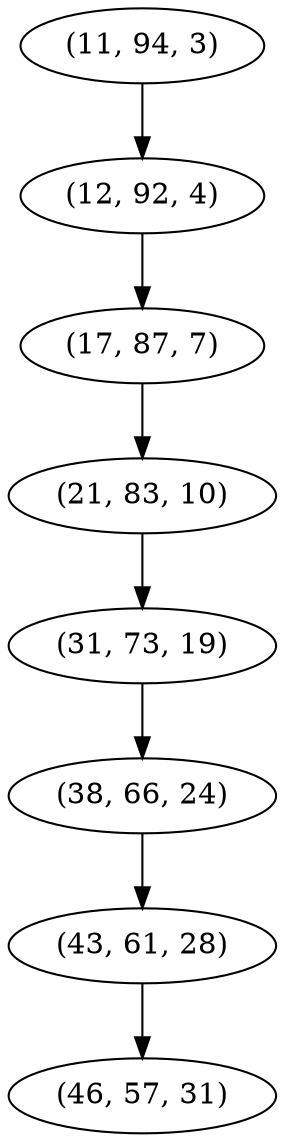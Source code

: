 digraph tree {
    "(11, 94, 3)";
    "(12, 92, 4)";
    "(17, 87, 7)";
    "(21, 83, 10)";
    "(31, 73, 19)";
    "(38, 66, 24)";
    "(43, 61, 28)";
    "(46, 57, 31)";
    "(11, 94, 3)" -> "(12, 92, 4)";
    "(12, 92, 4)" -> "(17, 87, 7)";
    "(17, 87, 7)" -> "(21, 83, 10)";
    "(21, 83, 10)" -> "(31, 73, 19)";
    "(31, 73, 19)" -> "(38, 66, 24)";
    "(38, 66, 24)" -> "(43, 61, 28)";
    "(43, 61, 28)" -> "(46, 57, 31)";
}
